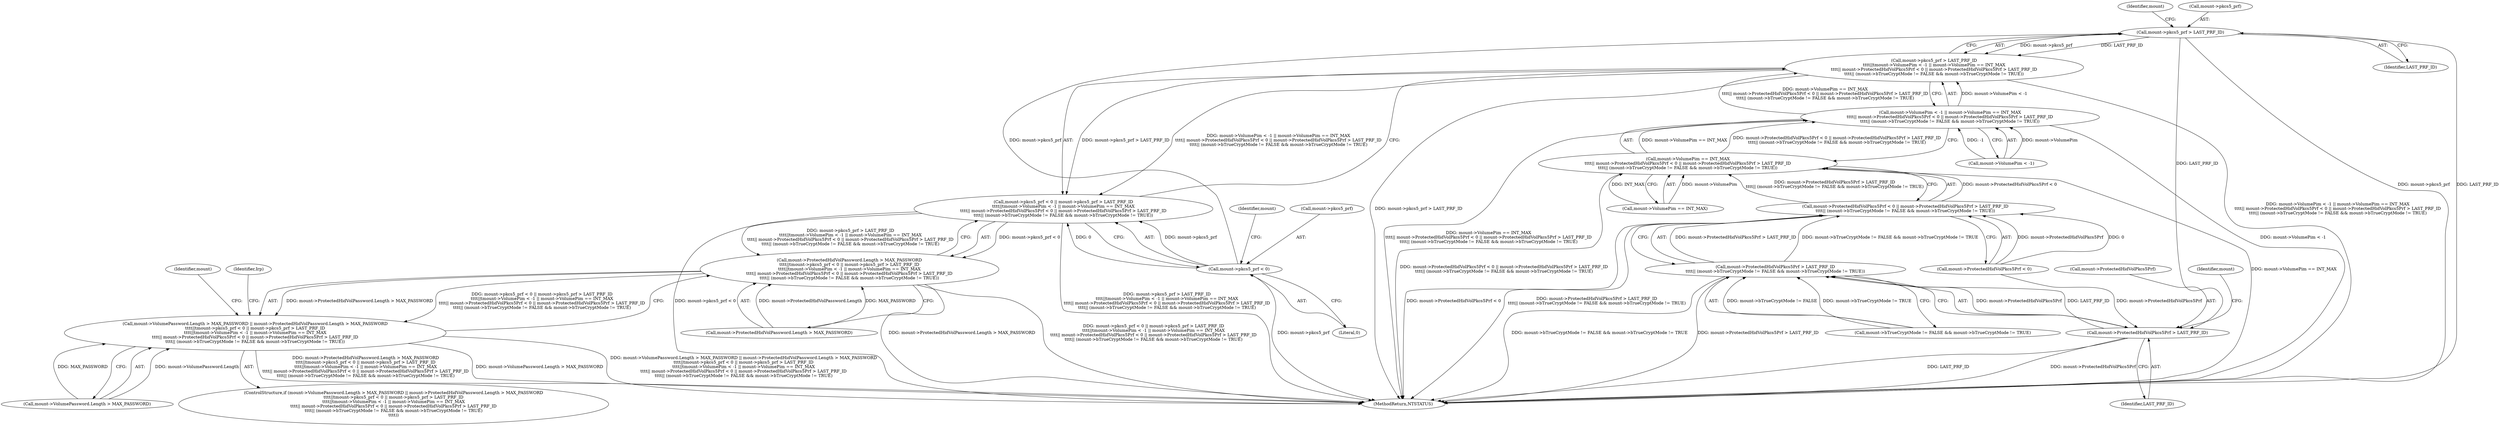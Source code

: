 digraph "0_VeraCrypt_f30f9339c9a0b9bbcc6f5ad38804af39db1f479e@pointer" {
"1002439" [label="(Call,mount->pkcs5_prf > LAST_PRF_ID)"];
"1002433" [label="(Call,mount->pkcs5_prf < 0)"];
"1002438" [label="(Call,mount->pkcs5_prf > LAST_PRF_ID\n\t\t\t\t||\tmount->VolumePim < -1 || mount->VolumePim == INT_MAX\n\t\t\t\t|| mount->ProtectedHidVolPkcs5Prf < 0 || mount->ProtectedHidVolPkcs5Prf > LAST_PRF_ID\n\t\t\t\t|| (mount->bTrueCryptMode != FALSE && mount->bTrueCryptMode != TRUE))"];
"1002432" [label="(Call,mount->pkcs5_prf < 0 || mount->pkcs5_prf > LAST_PRF_ID\n\t\t\t\t||\tmount->VolumePim < -1 || mount->VolumePim == INT_MAX\n\t\t\t\t|| mount->ProtectedHidVolPkcs5Prf < 0 || mount->ProtectedHidVolPkcs5Prf > LAST_PRF_ID\n\t\t\t\t|| (mount->bTrueCryptMode != FALSE && mount->bTrueCryptMode != TRUE))"];
"1002424" [label="(Call,mount->ProtectedHidVolPassword.Length > MAX_PASSWORD\n\t\t\t\t||\tmount->pkcs5_prf < 0 || mount->pkcs5_prf > LAST_PRF_ID\n\t\t\t\t||\tmount->VolumePim < -1 || mount->VolumePim == INT_MAX\n\t\t\t\t|| mount->ProtectedHidVolPkcs5Prf < 0 || mount->ProtectedHidVolPkcs5Prf > LAST_PRF_ID\n\t\t\t\t|| (mount->bTrueCryptMode != FALSE && mount->bTrueCryptMode != TRUE))"];
"1002416" [label="(Call,mount->VolumePassword.Length > MAX_PASSWORD || mount->ProtectedHidVolPassword.Length > MAX_PASSWORD\n\t\t\t\t||\tmount->pkcs5_prf < 0 || mount->pkcs5_prf > LAST_PRF_ID\n\t\t\t\t||\tmount->VolumePim < -1 || mount->VolumePim == INT_MAX\n\t\t\t\t|| mount->ProtectedHidVolPkcs5Prf < 0 || mount->ProtectedHidVolPkcs5Prf > LAST_PRF_ID\n\t\t\t\t|| (mount->bTrueCryptMode != FALSE && mount->bTrueCryptMode != TRUE))"];
"1002464" [label="(Call,mount->ProtectedHidVolPkcs5Prf > LAST_PRF_ID)"];
"1002463" [label="(Call,mount->ProtectedHidVolPkcs5Prf > LAST_PRF_ID\n\t\t\t\t|| (mount->bTrueCryptMode != FALSE && mount->bTrueCryptMode != TRUE))"];
"1002457" [label="(Call,mount->ProtectedHidVolPkcs5Prf < 0 || mount->ProtectedHidVolPkcs5Prf > LAST_PRF_ID\n\t\t\t\t|| (mount->bTrueCryptMode != FALSE && mount->bTrueCryptMode != TRUE))"];
"1002451" [label="(Call,mount->VolumePim == INT_MAX\n\t\t\t\t|| mount->ProtectedHidVolPkcs5Prf < 0 || mount->ProtectedHidVolPkcs5Prf > LAST_PRF_ID\n\t\t\t\t|| (mount->bTrueCryptMode != FALSE && mount->bTrueCryptMode != TRUE))"];
"1002444" [label="(Call,mount->VolumePim < -1 || mount->VolumePim == INT_MAX\n\t\t\t\t|| mount->ProtectedHidVolPkcs5Prf < 0 || mount->ProtectedHidVolPkcs5Prf > LAST_PRF_ID\n\t\t\t\t|| (mount->bTrueCryptMode != FALSE && mount->bTrueCryptMode != TRUE))"];
"1002434" [label="(Call,mount->pkcs5_prf)"];
"1002472" [label="(Identifier,mount)"];
"1002445" [label="(Call,mount->VolumePim < -1)"];
"1002458" [label="(Call,mount->ProtectedHidVolPkcs5Prf < 0)"];
"1002452" [label="(Call,mount->VolumePim == INT_MAX)"];
"1002464" [label="(Call,mount->ProtectedHidVolPkcs5Prf > LAST_PRF_ID)"];
"1002438" [label="(Call,mount->pkcs5_prf > LAST_PRF_ID\n\t\t\t\t||\tmount->VolumePim < -1 || mount->VolumePim == INT_MAX\n\t\t\t\t|| mount->ProtectedHidVolPkcs5Prf < 0 || mount->ProtectedHidVolPkcs5Prf > LAST_PRF_ID\n\t\t\t\t|| (mount->bTrueCryptMode != FALSE && mount->bTrueCryptMode != TRUE))"];
"1002457" [label="(Call,mount->ProtectedHidVolPkcs5Prf < 0 || mount->ProtectedHidVolPkcs5Prf > LAST_PRF_ID\n\t\t\t\t|| (mount->bTrueCryptMode != FALSE && mount->bTrueCryptMode != TRUE))"];
"1002424" [label="(Call,mount->ProtectedHidVolPassword.Length > MAX_PASSWORD\n\t\t\t\t||\tmount->pkcs5_prf < 0 || mount->pkcs5_prf > LAST_PRF_ID\n\t\t\t\t||\tmount->VolumePim < -1 || mount->VolumePim == INT_MAX\n\t\t\t\t|| mount->ProtectedHidVolPkcs5Prf < 0 || mount->ProtectedHidVolPkcs5Prf > LAST_PRF_ID\n\t\t\t\t|| (mount->bTrueCryptMode != FALSE && mount->bTrueCryptMode != TRUE))"];
"1002415" [label="(ControlStructure,if (mount->VolumePassword.Length > MAX_PASSWORD || mount->ProtectedHidVolPassword.Length > MAX_PASSWORD\n\t\t\t\t||\tmount->pkcs5_prf < 0 || mount->pkcs5_prf > LAST_PRF_ID\n\t\t\t\t||\tmount->VolumePim < -1 || mount->VolumePim == INT_MAX\n\t\t\t\t|| mount->ProtectedHidVolPkcs5Prf < 0 || mount->ProtectedHidVolPkcs5Prf > LAST_PRF_ID\n\t\t\t\t|| (mount->bTrueCryptMode != FALSE && mount->bTrueCryptMode != TRUE)\n\t\t\t\t))"];
"1002425" [label="(Call,mount->ProtectedHidVolPassword.Length > MAX_PASSWORD)"];
"1002498" [label="(Identifier,mount)"];
"1002468" [label="(Identifier,LAST_PRF_ID)"];
"1002447" [label="(Identifier,mount)"];
"1002469" [label="(Call,mount->bTrueCryptMode != FALSE && mount->bTrueCryptMode != TRUE)"];
"1002417" [label="(Call,mount->VolumePassword.Length > MAX_PASSWORD)"];
"1002465" [label="(Call,mount->ProtectedHidVolPkcs5Prf)"];
"1002432" [label="(Call,mount->pkcs5_prf < 0 || mount->pkcs5_prf > LAST_PRF_ID\n\t\t\t\t||\tmount->VolumePim < -1 || mount->VolumePim == INT_MAX\n\t\t\t\t|| mount->ProtectedHidVolPkcs5Prf < 0 || mount->ProtectedHidVolPkcs5Prf > LAST_PRF_ID\n\t\t\t\t|| (mount->bTrueCryptMode != FALSE && mount->bTrueCryptMode != TRUE))"];
"1002440" [label="(Call,mount->pkcs5_prf)"];
"1002439" [label="(Call,mount->pkcs5_prf > LAST_PRF_ID)"];
"1003125" [label="(MethodReturn,NTSTATUS)"];
"1002441" [label="(Identifier,mount)"];
"1002463" [label="(Call,mount->ProtectedHidVolPkcs5Prf > LAST_PRF_ID\n\t\t\t\t|| (mount->bTrueCryptMode != FALSE && mount->bTrueCryptMode != TRUE))"];
"1002416" [label="(Call,mount->VolumePassword.Length > MAX_PASSWORD || mount->ProtectedHidVolPassword.Length > MAX_PASSWORD\n\t\t\t\t||\tmount->pkcs5_prf < 0 || mount->pkcs5_prf > LAST_PRF_ID\n\t\t\t\t||\tmount->VolumePim < -1 || mount->VolumePim == INT_MAX\n\t\t\t\t|| mount->ProtectedHidVolPkcs5Prf < 0 || mount->ProtectedHidVolPkcs5Prf > LAST_PRF_ID\n\t\t\t\t|| (mount->bTrueCryptMode != FALSE && mount->bTrueCryptMode != TRUE))"];
"1002444" [label="(Call,mount->VolumePim < -1 || mount->VolumePim == INT_MAX\n\t\t\t\t|| mount->ProtectedHidVolPkcs5Prf < 0 || mount->ProtectedHidVolPkcs5Prf > LAST_PRF_ID\n\t\t\t\t|| (mount->bTrueCryptMode != FALSE && mount->bTrueCryptMode != TRUE))"];
"1002443" [label="(Identifier,LAST_PRF_ID)"];
"1002437" [label="(Literal,0)"];
"1002451" [label="(Call,mount->VolumePim == INT_MAX\n\t\t\t\t|| mount->ProtectedHidVolPkcs5Prf < 0 || mount->ProtectedHidVolPkcs5Prf > LAST_PRF_ID\n\t\t\t\t|| (mount->bTrueCryptMode != FALSE && mount->bTrueCryptMode != TRUE))"];
"1002484" [label="(Identifier,Irp)"];
"1002433" [label="(Call,mount->pkcs5_prf < 0)"];
"1002439" -> "1002438"  [label="AST: "];
"1002439" -> "1002443"  [label="CFG: "];
"1002440" -> "1002439"  [label="AST: "];
"1002443" -> "1002439"  [label="AST: "];
"1002447" -> "1002439"  [label="CFG: "];
"1002438" -> "1002439"  [label="CFG: "];
"1002439" -> "1003125"  [label="DDG: mount->pkcs5_prf"];
"1002439" -> "1003125"  [label="DDG: LAST_PRF_ID"];
"1002439" -> "1002438"  [label="DDG: mount->pkcs5_prf"];
"1002439" -> "1002438"  [label="DDG: LAST_PRF_ID"];
"1002433" -> "1002439"  [label="DDG: mount->pkcs5_prf"];
"1002439" -> "1002464"  [label="DDG: LAST_PRF_ID"];
"1002433" -> "1002432"  [label="AST: "];
"1002433" -> "1002437"  [label="CFG: "];
"1002434" -> "1002433"  [label="AST: "];
"1002437" -> "1002433"  [label="AST: "];
"1002441" -> "1002433"  [label="CFG: "];
"1002432" -> "1002433"  [label="CFG: "];
"1002433" -> "1003125"  [label="DDG: mount->pkcs5_prf"];
"1002433" -> "1002432"  [label="DDG: mount->pkcs5_prf"];
"1002433" -> "1002432"  [label="DDG: 0"];
"1002438" -> "1002432"  [label="AST: "];
"1002438" -> "1002444"  [label="CFG: "];
"1002444" -> "1002438"  [label="AST: "];
"1002432" -> "1002438"  [label="CFG: "];
"1002438" -> "1003125"  [label="DDG: mount->pkcs5_prf > LAST_PRF_ID"];
"1002438" -> "1003125"  [label="DDG: mount->VolumePim < -1 || mount->VolumePim == INT_MAX\n\t\t\t\t|| mount->ProtectedHidVolPkcs5Prf < 0 || mount->ProtectedHidVolPkcs5Prf > LAST_PRF_ID\n\t\t\t\t|| (mount->bTrueCryptMode != FALSE && mount->bTrueCryptMode != TRUE)"];
"1002438" -> "1002432"  [label="DDG: mount->pkcs5_prf > LAST_PRF_ID"];
"1002438" -> "1002432"  [label="DDG: mount->VolumePim < -1 || mount->VolumePim == INT_MAX\n\t\t\t\t|| mount->ProtectedHidVolPkcs5Prf < 0 || mount->ProtectedHidVolPkcs5Prf > LAST_PRF_ID\n\t\t\t\t|| (mount->bTrueCryptMode != FALSE && mount->bTrueCryptMode != TRUE)"];
"1002444" -> "1002438"  [label="DDG: mount->VolumePim < -1"];
"1002444" -> "1002438"  [label="DDG: mount->VolumePim == INT_MAX\n\t\t\t\t|| mount->ProtectedHidVolPkcs5Prf < 0 || mount->ProtectedHidVolPkcs5Prf > LAST_PRF_ID\n\t\t\t\t|| (mount->bTrueCryptMode != FALSE && mount->bTrueCryptMode != TRUE)"];
"1002432" -> "1002424"  [label="AST: "];
"1002424" -> "1002432"  [label="CFG: "];
"1002432" -> "1003125"  [label="DDG: mount->pkcs5_prf > LAST_PRF_ID\n\t\t\t\t||\tmount->VolumePim < -1 || mount->VolumePim == INT_MAX\n\t\t\t\t|| mount->ProtectedHidVolPkcs5Prf < 0 || mount->ProtectedHidVolPkcs5Prf > LAST_PRF_ID\n\t\t\t\t|| (mount->bTrueCryptMode != FALSE && mount->bTrueCryptMode != TRUE)"];
"1002432" -> "1003125"  [label="DDG: mount->pkcs5_prf < 0"];
"1002432" -> "1002424"  [label="DDG: mount->pkcs5_prf < 0"];
"1002432" -> "1002424"  [label="DDG: mount->pkcs5_prf > LAST_PRF_ID\n\t\t\t\t||\tmount->VolumePim < -1 || mount->VolumePim == INT_MAX\n\t\t\t\t|| mount->ProtectedHidVolPkcs5Prf < 0 || mount->ProtectedHidVolPkcs5Prf > LAST_PRF_ID\n\t\t\t\t|| (mount->bTrueCryptMode != FALSE && mount->bTrueCryptMode != TRUE)"];
"1002424" -> "1002416"  [label="AST: "];
"1002424" -> "1002425"  [label="CFG: "];
"1002425" -> "1002424"  [label="AST: "];
"1002416" -> "1002424"  [label="CFG: "];
"1002424" -> "1003125"  [label="DDG: mount->pkcs5_prf < 0 || mount->pkcs5_prf > LAST_PRF_ID\n\t\t\t\t||\tmount->VolumePim < -1 || mount->VolumePim == INT_MAX\n\t\t\t\t|| mount->ProtectedHidVolPkcs5Prf < 0 || mount->ProtectedHidVolPkcs5Prf > LAST_PRF_ID\n\t\t\t\t|| (mount->bTrueCryptMode != FALSE && mount->bTrueCryptMode != TRUE)"];
"1002424" -> "1003125"  [label="DDG: mount->ProtectedHidVolPassword.Length > MAX_PASSWORD"];
"1002424" -> "1002416"  [label="DDG: mount->ProtectedHidVolPassword.Length > MAX_PASSWORD"];
"1002424" -> "1002416"  [label="DDG: mount->pkcs5_prf < 0 || mount->pkcs5_prf > LAST_PRF_ID\n\t\t\t\t||\tmount->VolumePim < -1 || mount->VolumePim == INT_MAX\n\t\t\t\t|| mount->ProtectedHidVolPkcs5Prf < 0 || mount->ProtectedHidVolPkcs5Prf > LAST_PRF_ID\n\t\t\t\t|| (mount->bTrueCryptMode != FALSE && mount->bTrueCryptMode != TRUE)"];
"1002425" -> "1002424"  [label="DDG: mount->ProtectedHidVolPassword.Length"];
"1002425" -> "1002424"  [label="DDG: MAX_PASSWORD"];
"1002416" -> "1002415"  [label="AST: "];
"1002416" -> "1002417"  [label="CFG: "];
"1002417" -> "1002416"  [label="AST: "];
"1002484" -> "1002416"  [label="CFG: "];
"1002498" -> "1002416"  [label="CFG: "];
"1002416" -> "1003125"  [label="DDG: mount->ProtectedHidVolPassword.Length > MAX_PASSWORD\n\t\t\t\t||\tmount->pkcs5_prf < 0 || mount->pkcs5_prf > LAST_PRF_ID\n\t\t\t\t||\tmount->VolumePim < -1 || mount->VolumePim == INT_MAX\n\t\t\t\t|| mount->ProtectedHidVolPkcs5Prf < 0 || mount->ProtectedHidVolPkcs5Prf > LAST_PRF_ID\n\t\t\t\t|| (mount->bTrueCryptMode != FALSE && mount->bTrueCryptMode != TRUE)"];
"1002416" -> "1003125"  [label="DDG: mount->VolumePassword.Length > MAX_PASSWORD"];
"1002416" -> "1003125"  [label="DDG: mount->VolumePassword.Length > MAX_PASSWORD || mount->ProtectedHidVolPassword.Length > MAX_PASSWORD\n\t\t\t\t||\tmount->pkcs5_prf < 0 || mount->pkcs5_prf > LAST_PRF_ID\n\t\t\t\t||\tmount->VolumePim < -1 || mount->VolumePim == INT_MAX\n\t\t\t\t|| mount->ProtectedHidVolPkcs5Prf < 0 || mount->ProtectedHidVolPkcs5Prf > LAST_PRF_ID\n\t\t\t\t|| (mount->bTrueCryptMode != FALSE && mount->bTrueCryptMode != TRUE)"];
"1002417" -> "1002416"  [label="DDG: mount->VolumePassword.Length"];
"1002417" -> "1002416"  [label="DDG: MAX_PASSWORD"];
"1002464" -> "1002463"  [label="AST: "];
"1002464" -> "1002468"  [label="CFG: "];
"1002465" -> "1002464"  [label="AST: "];
"1002468" -> "1002464"  [label="AST: "];
"1002472" -> "1002464"  [label="CFG: "];
"1002463" -> "1002464"  [label="CFG: "];
"1002464" -> "1003125"  [label="DDG: LAST_PRF_ID"];
"1002464" -> "1003125"  [label="DDG: mount->ProtectedHidVolPkcs5Prf"];
"1002464" -> "1002463"  [label="DDG: mount->ProtectedHidVolPkcs5Prf"];
"1002464" -> "1002463"  [label="DDG: LAST_PRF_ID"];
"1002458" -> "1002464"  [label="DDG: mount->ProtectedHidVolPkcs5Prf"];
"1002463" -> "1002457"  [label="AST: "];
"1002463" -> "1002469"  [label="CFG: "];
"1002469" -> "1002463"  [label="AST: "];
"1002457" -> "1002463"  [label="CFG: "];
"1002463" -> "1003125"  [label="DDG: mount->ProtectedHidVolPkcs5Prf > LAST_PRF_ID"];
"1002463" -> "1003125"  [label="DDG: mount->bTrueCryptMode != FALSE && mount->bTrueCryptMode != TRUE"];
"1002463" -> "1002457"  [label="DDG: mount->ProtectedHidVolPkcs5Prf > LAST_PRF_ID"];
"1002463" -> "1002457"  [label="DDG: mount->bTrueCryptMode != FALSE && mount->bTrueCryptMode != TRUE"];
"1002469" -> "1002463"  [label="DDG: mount->bTrueCryptMode != FALSE"];
"1002469" -> "1002463"  [label="DDG: mount->bTrueCryptMode != TRUE"];
"1002457" -> "1002451"  [label="AST: "];
"1002457" -> "1002458"  [label="CFG: "];
"1002458" -> "1002457"  [label="AST: "];
"1002451" -> "1002457"  [label="CFG: "];
"1002457" -> "1003125"  [label="DDG: mount->ProtectedHidVolPkcs5Prf > LAST_PRF_ID\n\t\t\t\t|| (mount->bTrueCryptMode != FALSE && mount->bTrueCryptMode != TRUE)"];
"1002457" -> "1003125"  [label="DDG: mount->ProtectedHidVolPkcs5Prf < 0"];
"1002457" -> "1002451"  [label="DDG: mount->ProtectedHidVolPkcs5Prf < 0"];
"1002457" -> "1002451"  [label="DDG: mount->ProtectedHidVolPkcs5Prf > LAST_PRF_ID\n\t\t\t\t|| (mount->bTrueCryptMode != FALSE && mount->bTrueCryptMode != TRUE)"];
"1002458" -> "1002457"  [label="DDG: mount->ProtectedHidVolPkcs5Prf"];
"1002458" -> "1002457"  [label="DDG: 0"];
"1002451" -> "1002444"  [label="AST: "];
"1002451" -> "1002452"  [label="CFG: "];
"1002452" -> "1002451"  [label="AST: "];
"1002444" -> "1002451"  [label="CFG: "];
"1002451" -> "1003125"  [label="DDG: mount->ProtectedHidVolPkcs5Prf < 0 || mount->ProtectedHidVolPkcs5Prf > LAST_PRF_ID\n\t\t\t\t|| (mount->bTrueCryptMode != FALSE && mount->bTrueCryptMode != TRUE)"];
"1002451" -> "1003125"  [label="DDG: mount->VolumePim == INT_MAX"];
"1002451" -> "1002444"  [label="DDG: mount->VolumePim == INT_MAX"];
"1002451" -> "1002444"  [label="DDG: mount->ProtectedHidVolPkcs5Prf < 0 || mount->ProtectedHidVolPkcs5Prf > LAST_PRF_ID\n\t\t\t\t|| (mount->bTrueCryptMode != FALSE && mount->bTrueCryptMode != TRUE)"];
"1002452" -> "1002451"  [label="DDG: mount->VolumePim"];
"1002452" -> "1002451"  [label="DDG: INT_MAX"];
"1002444" -> "1002445"  [label="CFG: "];
"1002445" -> "1002444"  [label="AST: "];
"1002444" -> "1003125"  [label="DDG: mount->VolumePim == INT_MAX\n\t\t\t\t|| mount->ProtectedHidVolPkcs5Prf < 0 || mount->ProtectedHidVolPkcs5Prf > LAST_PRF_ID\n\t\t\t\t|| (mount->bTrueCryptMode != FALSE && mount->bTrueCryptMode != TRUE)"];
"1002444" -> "1003125"  [label="DDG: mount->VolumePim < -1"];
"1002445" -> "1002444"  [label="DDG: mount->VolumePim"];
"1002445" -> "1002444"  [label="DDG: -1"];
}
